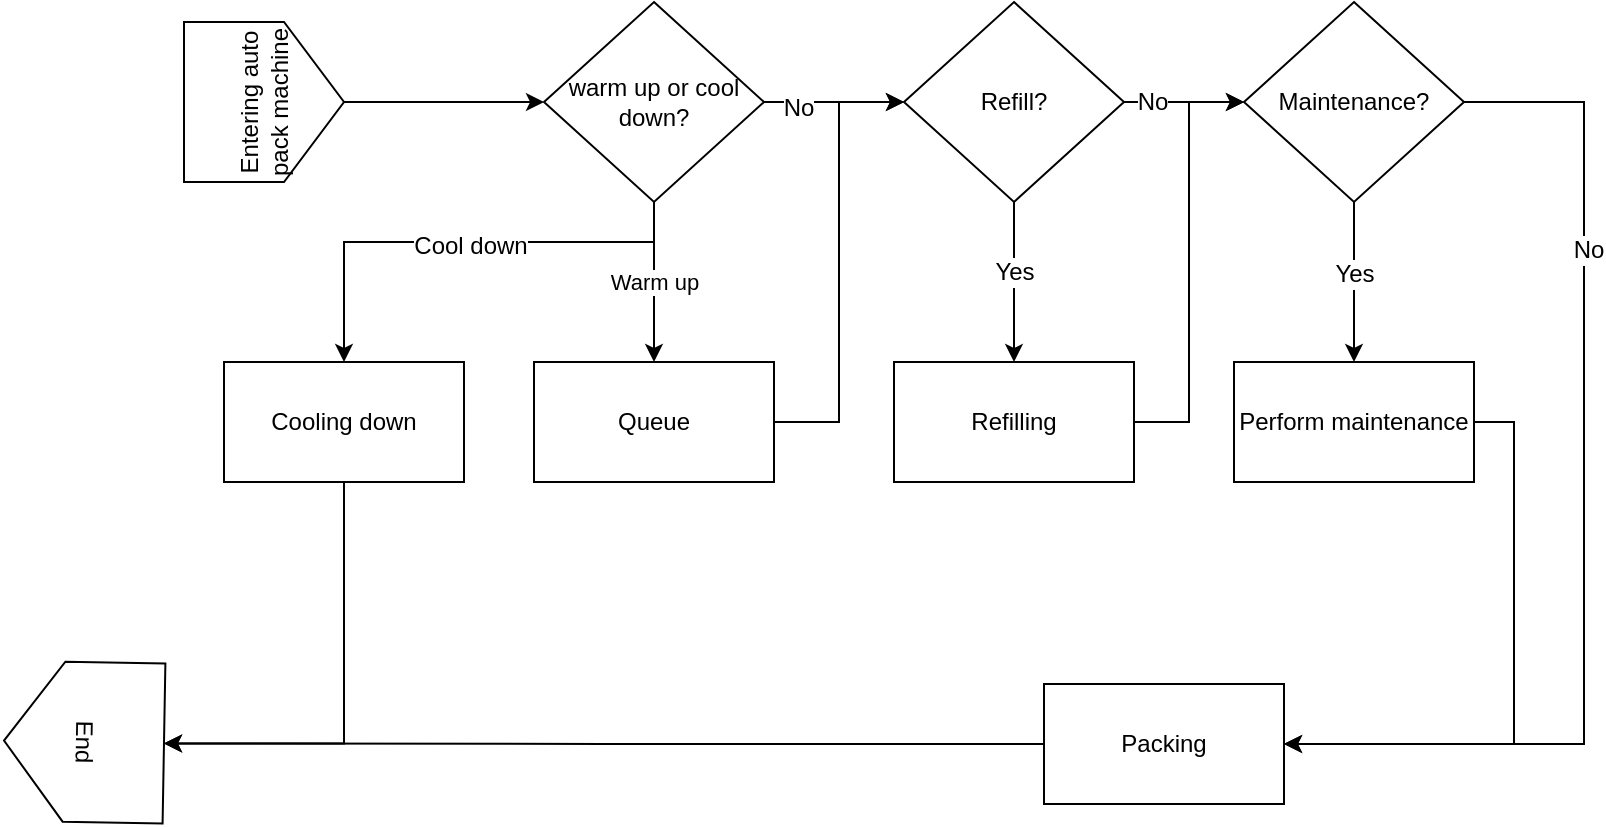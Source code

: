 <mxfile version="10.7.4" type="github"><diagram id="MQRJOGoQG2OJpwe8xgmZ" name="Page-1"><mxGraphModel dx="758" dy="553" grid="1" gridSize="10" guides="1" tooltips="1" connect="1" arrows="1" fold="1" page="1" pageScale="1" pageWidth="850" pageHeight="1100" math="0" shadow="0"><root><mxCell id="0"/><mxCell id="1" parent="0"/><mxCell id="hUiGlmnoALGMQ3ZnCCEV-3" style="edgeStyle=orthogonalEdgeStyle;rounded=0;orthogonalLoop=1;jettySize=auto;html=1;exitX=0.5;exitY=1;exitDx=0;exitDy=0;entryX=0;entryY=0.5;entryDx=0;entryDy=0;" parent="1" source="hUiGlmnoALGMQ3ZnCCEV-1" target="hUiGlmnoALGMQ3ZnCCEV-4" edge="1"><mxGeometry relative="1" as="geometry"><mxPoint x="305" y="240" as="targetPoint"/></mxGeometry></mxCell><mxCell id="hUiGlmnoALGMQ3ZnCCEV-1" value="Entering auto pack machine" style="shape=offPageConnector;whiteSpace=wrap;html=1;rotation=-90;" parent="1" vertex="1"><mxGeometry x="130" y="200" width="80" height="80" as="geometry"/></mxCell><mxCell id="hUiGlmnoALGMQ3ZnCCEV-6" value="Warm up" style="edgeStyle=orthogonalEdgeStyle;rounded=0;orthogonalLoop=1;jettySize=auto;html=1;exitX=0.5;exitY=1;exitDx=0;exitDy=0;entryX=0.5;entryY=0;entryDx=0;entryDy=0;" parent="1" source="hUiGlmnoALGMQ3ZnCCEV-4" target="hUiGlmnoALGMQ3ZnCCEV-5" edge="1"><mxGeometry relative="1" as="geometry"/></mxCell><mxCell id="hUiGlmnoALGMQ3ZnCCEV-19" style="edgeStyle=orthogonalEdgeStyle;rounded=0;orthogonalLoop=1;jettySize=auto;html=1;exitX=0.5;exitY=1;exitDx=0;exitDy=0;entryX=0.5;entryY=0;entryDx=0;entryDy=0;" parent="1" source="hUiGlmnoALGMQ3ZnCCEV-4" target="hUiGlmnoALGMQ3ZnCCEV-18" edge="1"><mxGeometry relative="1" as="geometry"><Array as="points"><mxPoint x="365" y="310"/><mxPoint x="210" y="310"/></Array></mxGeometry></mxCell><mxCell id="hUiGlmnoALGMQ3ZnCCEV-20" value="Cool down" style="text;html=1;resizable=0;points=[];align=center;verticalAlign=middle;labelBackgroundColor=#ffffff;" parent="hUiGlmnoALGMQ3ZnCCEV-19" vertex="1" connectable="0"><mxGeometry x="-0.047" y="2" relative="1" as="geometry"><mxPoint as="offset"/></mxGeometry></mxCell><mxCell id="hUiGlmnoALGMQ3ZnCCEV-23" style="edgeStyle=orthogonalEdgeStyle;rounded=0;orthogonalLoop=1;jettySize=auto;html=1;exitX=1;exitY=0.5;exitDx=0;exitDy=0;" parent="1" source="hUiGlmnoALGMQ3ZnCCEV-4" target="hUiGlmnoALGMQ3ZnCCEV-12" edge="1"><mxGeometry relative="1" as="geometry"/></mxCell><mxCell id="hUiGlmnoALGMQ3ZnCCEV-24" value="No" style="text;html=1;resizable=0;points=[];align=center;verticalAlign=middle;labelBackgroundColor=#ffffff;" parent="hUiGlmnoALGMQ3ZnCCEV-23" vertex="1" connectable="0"><mxGeometry x="-0.514" y="-3" relative="1" as="geometry"><mxPoint as="offset"/></mxGeometry></mxCell><mxCell id="hUiGlmnoALGMQ3ZnCCEV-4" value="warm up or cool down?" style="rhombus;whiteSpace=wrap;html=1;" parent="1" vertex="1"><mxGeometry x="310" y="190" width="110" height="100" as="geometry"/></mxCell><mxCell id="hUiGlmnoALGMQ3ZnCCEV-14" style="edgeStyle=orthogonalEdgeStyle;rounded=0;orthogonalLoop=1;jettySize=auto;html=1;exitX=1;exitY=0.5;exitDx=0;exitDy=0;entryX=0;entryY=0.5;entryDx=0;entryDy=0;" parent="1" source="hUiGlmnoALGMQ3ZnCCEV-5" target="hUiGlmnoALGMQ3ZnCCEV-12" edge="1"><mxGeometry relative="1" as="geometry"/></mxCell><mxCell id="hUiGlmnoALGMQ3ZnCCEV-5" value="Queue" style="rounded=0;whiteSpace=wrap;html=1;" parent="1" vertex="1"><mxGeometry x="305" y="370" width="120" height="60" as="geometry"/></mxCell><mxCell id="hUiGlmnoALGMQ3ZnCCEV-15" style="edgeStyle=orthogonalEdgeStyle;rounded=0;orthogonalLoop=1;jettySize=auto;html=1;exitX=1;exitY=0.5;exitDx=0;exitDy=0;entryX=0;entryY=0.5;entryDx=0;entryDy=0;" parent="1" source="hUiGlmnoALGMQ3ZnCCEV-12" target="hUiGlmnoALGMQ3ZnCCEV-13" edge="1"><mxGeometry relative="1" as="geometry"/></mxCell><mxCell id="hUiGlmnoALGMQ3ZnCCEV-27" value="No" style="text;html=1;resizable=0;points=[];align=center;verticalAlign=middle;labelBackgroundColor=#ffffff;" parent="hUiGlmnoALGMQ3ZnCCEV-15" vertex="1" connectable="0"><mxGeometry x="-0.533" relative="1" as="geometry"><mxPoint as="offset"/></mxGeometry></mxCell><mxCell id="hUiGlmnoALGMQ3ZnCCEV-17" style="edgeStyle=orthogonalEdgeStyle;rounded=0;orthogonalLoop=1;jettySize=auto;html=1;exitX=0.5;exitY=1;exitDx=0;exitDy=0;entryX=0.5;entryY=0;entryDx=0;entryDy=0;" parent="1" source="hUiGlmnoALGMQ3ZnCCEV-12" target="hUiGlmnoALGMQ3ZnCCEV-16" edge="1"><mxGeometry relative="1" as="geometry"/></mxCell><mxCell id="hUiGlmnoALGMQ3ZnCCEV-26" value="Yes" style="text;html=1;resizable=0;points=[];align=center;verticalAlign=middle;labelBackgroundColor=#ffffff;" parent="hUiGlmnoALGMQ3ZnCCEV-17" vertex="1" connectable="0"><mxGeometry x="-0.125" relative="1" as="geometry"><mxPoint as="offset"/></mxGeometry></mxCell><mxCell id="hUiGlmnoALGMQ3ZnCCEV-12" value="Refill?" style="rhombus;whiteSpace=wrap;html=1;" parent="1" vertex="1"><mxGeometry x="490" y="190" width="110" height="100" as="geometry"/></mxCell><mxCell id="hUiGlmnoALGMQ3ZnCCEV-29" style="edgeStyle=orthogonalEdgeStyle;rounded=0;orthogonalLoop=1;jettySize=auto;html=1;exitX=0.5;exitY=1;exitDx=0;exitDy=0;" parent="1" source="hUiGlmnoALGMQ3ZnCCEV-13" target="hUiGlmnoALGMQ3ZnCCEV-28" edge="1"><mxGeometry relative="1" as="geometry"/></mxCell><mxCell id="hUiGlmnoALGMQ3ZnCCEV-30" value="Yes" style="text;html=1;resizable=0;points=[];align=center;verticalAlign=middle;labelBackgroundColor=#ffffff;" parent="hUiGlmnoALGMQ3ZnCCEV-29" vertex="1" connectable="0"><mxGeometry x="-0.1" relative="1" as="geometry"><mxPoint as="offset"/></mxGeometry></mxCell><mxCell id="hUiGlmnoALGMQ3ZnCCEV-33" style="edgeStyle=orthogonalEdgeStyle;rounded=0;orthogonalLoop=1;jettySize=auto;html=1;exitX=1;exitY=0.5;exitDx=0;exitDy=0;entryX=1;entryY=0.5;entryDx=0;entryDy=0;" parent="1" source="hUiGlmnoALGMQ3ZnCCEV-13" target="hUiGlmnoALGMQ3ZnCCEV-31" edge="1"><mxGeometry relative="1" as="geometry"><Array as="points"><mxPoint x="830" y="240"/><mxPoint x="830" y="561"/></Array></mxGeometry></mxCell><mxCell id="hUiGlmnoALGMQ3ZnCCEV-34" value="No" style="text;html=1;resizable=0;points=[];align=center;verticalAlign=middle;labelBackgroundColor=#ffffff;" parent="hUiGlmnoALGMQ3ZnCCEV-33" vertex="1" connectable="0"><mxGeometry x="-0.495" y="2" relative="1" as="geometry"><mxPoint as="offset"/></mxGeometry></mxCell><mxCell id="hUiGlmnoALGMQ3ZnCCEV-13" value="Maintenance?" style="rhombus;whiteSpace=wrap;html=1;" parent="1" vertex="1"><mxGeometry x="660" y="190" width="110" height="100" as="geometry"/></mxCell><mxCell id="hUiGlmnoALGMQ3ZnCCEV-25" style="edgeStyle=orthogonalEdgeStyle;rounded=0;orthogonalLoop=1;jettySize=auto;html=1;exitX=1;exitY=0.5;exitDx=0;exitDy=0;entryX=0;entryY=0.5;entryDx=0;entryDy=0;" parent="1" source="hUiGlmnoALGMQ3ZnCCEV-16" target="hUiGlmnoALGMQ3ZnCCEV-13" edge="1"><mxGeometry relative="1" as="geometry"/></mxCell><mxCell id="hUiGlmnoALGMQ3ZnCCEV-16" value="Refilling" style="rounded=0;whiteSpace=wrap;html=1;" parent="1" vertex="1"><mxGeometry x="485" y="370" width="120" height="60" as="geometry"/></mxCell><mxCell id="hUiGlmnoALGMQ3ZnCCEV-22" style="edgeStyle=orthogonalEdgeStyle;rounded=0;orthogonalLoop=1;jettySize=auto;html=1;exitX=0.5;exitY=1;exitDx=0;exitDy=0;entryX=0.5;entryY=0;entryDx=0;entryDy=0;" parent="1" source="hUiGlmnoALGMQ3ZnCCEV-18" target="hUiGlmnoALGMQ3ZnCCEV-21" edge="1"><mxGeometry relative="1" as="geometry"/></mxCell><mxCell id="hUiGlmnoALGMQ3ZnCCEV-18" value="Cooling down" style="rounded=0;whiteSpace=wrap;html=1;" parent="1" vertex="1"><mxGeometry x="150" y="370" width="120" height="60" as="geometry"/></mxCell><mxCell id="hUiGlmnoALGMQ3ZnCCEV-21" value="End" style="shape=offPageConnector;whiteSpace=wrap;html=1;rotation=91;" parent="1" vertex="1"><mxGeometry x="40" y="520" width="80" height="80" as="geometry"/></mxCell><mxCell id="hUiGlmnoALGMQ3ZnCCEV-32" style="edgeStyle=orthogonalEdgeStyle;rounded=0;orthogonalLoop=1;jettySize=auto;html=1;exitX=1;exitY=0.5;exitDx=0;exitDy=0;entryX=1;entryY=0.5;entryDx=0;entryDy=0;" parent="1" source="hUiGlmnoALGMQ3ZnCCEV-28" target="hUiGlmnoALGMQ3ZnCCEV-31" edge="1"><mxGeometry relative="1" as="geometry"/></mxCell><mxCell id="hUiGlmnoALGMQ3ZnCCEV-28" value="Perform maintenance" style="rounded=0;whiteSpace=wrap;html=1;" parent="1" vertex="1"><mxGeometry x="655" y="370" width="120" height="60" as="geometry"/></mxCell><mxCell id="hUiGlmnoALGMQ3ZnCCEV-35" style="edgeStyle=orthogonalEdgeStyle;rounded=0;orthogonalLoop=1;jettySize=auto;html=1;exitX=0;exitY=0.5;exitDx=0;exitDy=0;entryX=0.5;entryY=0;entryDx=0;entryDy=0;" parent="1" source="hUiGlmnoALGMQ3ZnCCEV-31" target="hUiGlmnoALGMQ3ZnCCEV-21" edge="1"><mxGeometry relative="1" as="geometry"/></mxCell><mxCell id="hUiGlmnoALGMQ3ZnCCEV-31" value="Packing" style="rounded=0;whiteSpace=wrap;html=1;" parent="1" vertex="1"><mxGeometry x="560" y="531" width="120" height="60" as="geometry"/></mxCell></root></mxGraphModel></diagram></mxfile>